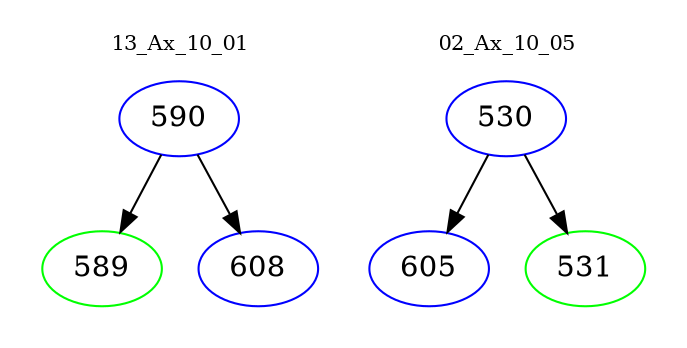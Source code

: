 digraph{
subgraph cluster_0 {
color = white
label = "13_Ax_10_01";
fontsize=10;
T0_590 [label="590", color="blue"]
T0_590 -> T0_589 [color="black"]
T0_589 [label="589", color="green"]
T0_590 -> T0_608 [color="black"]
T0_608 [label="608", color="blue"]
}
subgraph cluster_1 {
color = white
label = "02_Ax_10_05";
fontsize=10;
T1_530 [label="530", color="blue"]
T1_530 -> T1_605 [color="black"]
T1_605 [label="605", color="blue"]
T1_530 -> T1_531 [color="black"]
T1_531 [label="531", color="green"]
}
}
